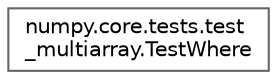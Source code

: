 digraph "Graphical Class Hierarchy"
{
 // LATEX_PDF_SIZE
  bgcolor="transparent";
  edge [fontname=Helvetica,fontsize=10,labelfontname=Helvetica,labelfontsize=10];
  node [fontname=Helvetica,fontsize=10,shape=box,height=0.2,width=0.4];
  rankdir="LR";
  Node0 [id="Node000000",label="numpy.core.tests.test\l_multiarray.TestWhere",height=0.2,width=0.4,color="grey40", fillcolor="white", style="filled",URL="$db/d23/classnumpy_1_1core_1_1tests_1_1test__multiarray_1_1TestWhere.html",tooltip=" "];
}
